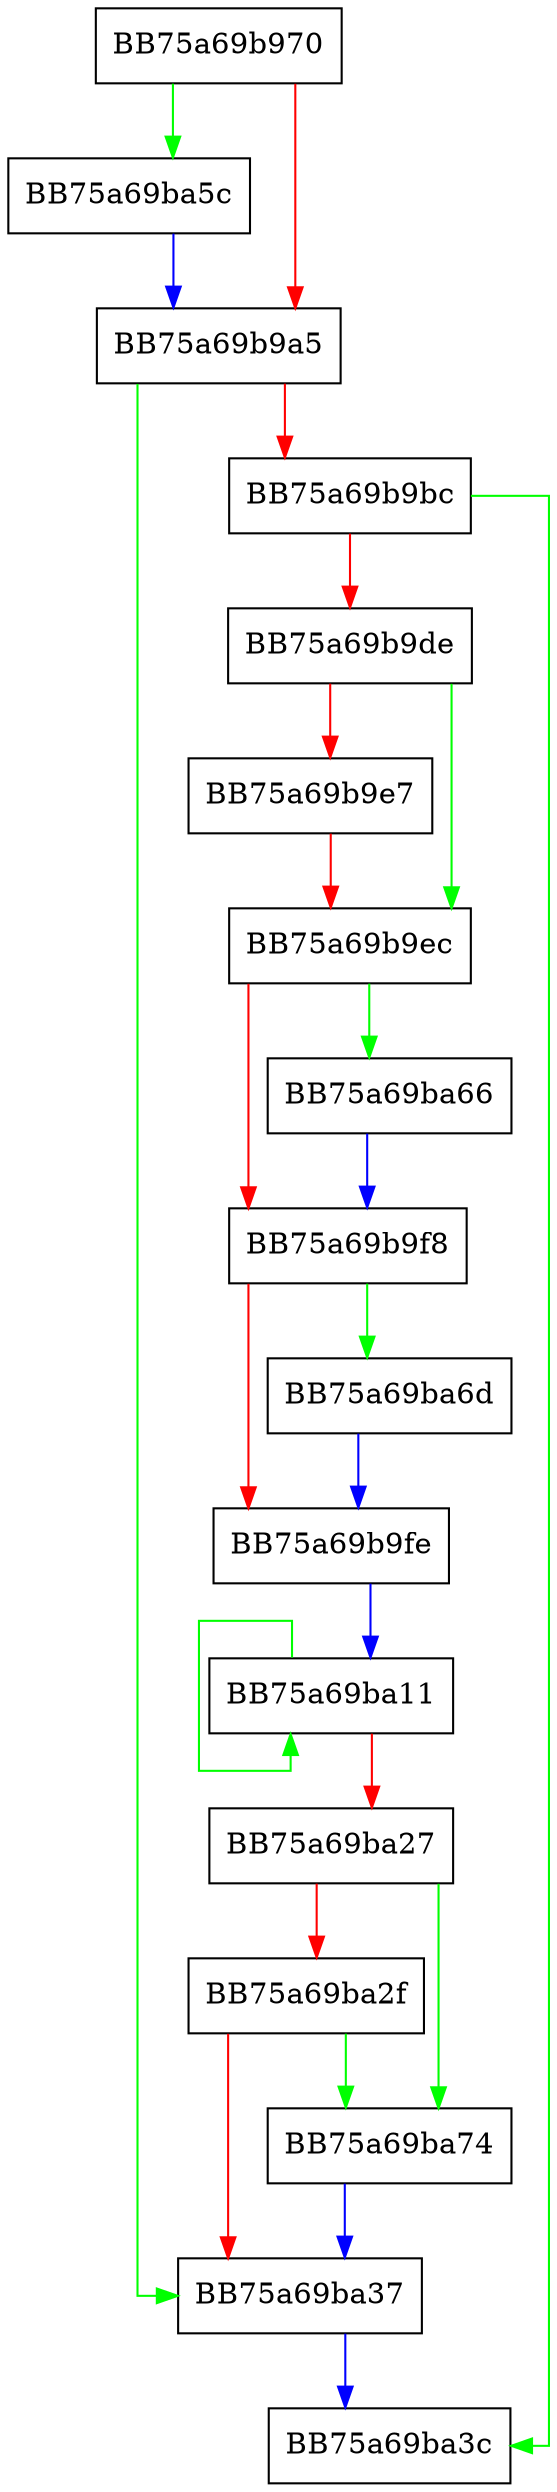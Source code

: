 digraph Attach {
  node [shape="box"];
  graph [splines=ortho];
  BB75a69b970 -> BB75a69ba5c [color="green"];
  BB75a69b970 -> BB75a69b9a5 [color="red"];
  BB75a69b9a5 -> BB75a69ba37 [color="green"];
  BB75a69b9a5 -> BB75a69b9bc [color="red"];
  BB75a69b9bc -> BB75a69ba3c [color="green"];
  BB75a69b9bc -> BB75a69b9de [color="red"];
  BB75a69b9de -> BB75a69b9ec [color="green"];
  BB75a69b9de -> BB75a69b9e7 [color="red"];
  BB75a69b9e7 -> BB75a69b9ec [color="red"];
  BB75a69b9ec -> BB75a69ba66 [color="green"];
  BB75a69b9ec -> BB75a69b9f8 [color="red"];
  BB75a69b9f8 -> BB75a69ba6d [color="green"];
  BB75a69b9f8 -> BB75a69b9fe [color="red"];
  BB75a69b9fe -> BB75a69ba11 [color="blue"];
  BB75a69ba11 -> BB75a69ba11 [color="green"];
  BB75a69ba11 -> BB75a69ba27 [color="red"];
  BB75a69ba27 -> BB75a69ba74 [color="green"];
  BB75a69ba27 -> BB75a69ba2f [color="red"];
  BB75a69ba2f -> BB75a69ba74 [color="green"];
  BB75a69ba2f -> BB75a69ba37 [color="red"];
  BB75a69ba37 -> BB75a69ba3c [color="blue"];
  BB75a69ba5c -> BB75a69b9a5 [color="blue"];
  BB75a69ba66 -> BB75a69b9f8 [color="blue"];
  BB75a69ba6d -> BB75a69b9fe [color="blue"];
  BB75a69ba74 -> BB75a69ba37 [color="blue"];
}
